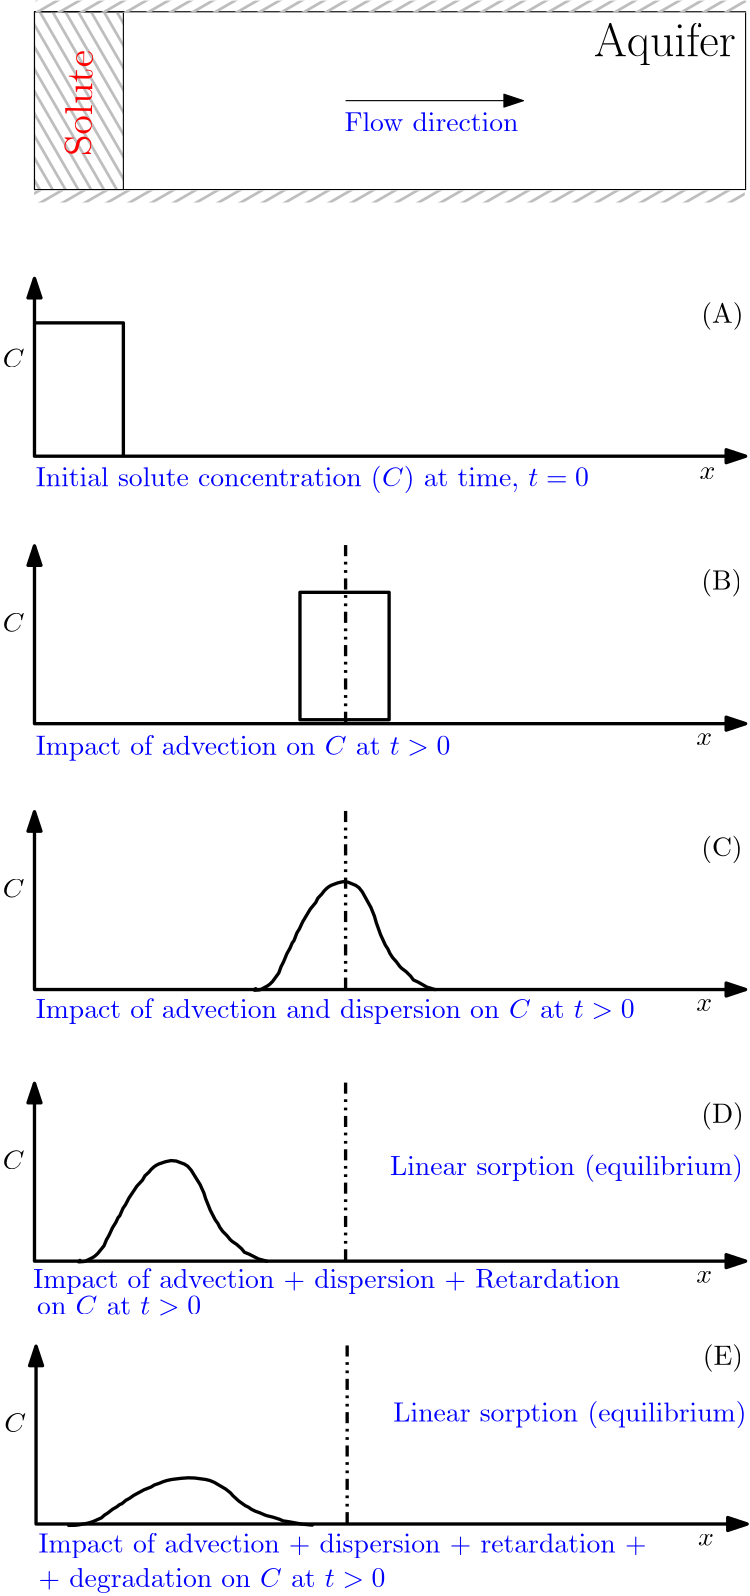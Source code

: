 <?xml version="1.0"?>
<!DOCTYPE ipe SYSTEM "ipe.dtd">
<ipe version="70212" creator="Ipe 7.2.13">
<info created="D:20200823115044" modified="D:20200823121126"/>
<ipestyle name="basic">
<symbol name="arrow/arc(spx)">
<path stroke="sym-stroke" fill="sym-stroke" pen="sym-pen">
0 0 m
-1 0.333 l
-1 -0.333 l
h
</path>
</symbol>
<symbol name="arrow/farc(spx)">
<path stroke="sym-stroke" fill="white" pen="sym-pen">
0 0 m
-1 0.333 l
-1 -0.333 l
h
</path>
</symbol>
<symbol name="arrow/ptarc(spx)">
<path stroke="sym-stroke" fill="sym-stroke" pen="sym-pen">
0 0 m
-1 0.333 l
-0.8 0 l
-1 -0.333 l
h
</path>
</symbol>
<symbol name="arrow/fptarc(spx)">
<path stroke="sym-stroke" fill="white" pen="sym-pen">
0 0 m
-1 0.333 l
-0.8 0 l
-1 -0.333 l
h
</path>
</symbol>
<symbol name="mark/circle(sx)" transformations="translations">
<path fill="sym-stroke">
0.6 0 0 0.6 0 0 e
0.4 0 0 0.4 0 0 e
</path>
</symbol>
<symbol name="mark/disk(sx)" transformations="translations">
<path fill="sym-stroke">
0.6 0 0 0.6 0 0 e
</path>
</symbol>
<symbol name="mark/fdisk(sfx)" transformations="translations">
<group>
<path fill="sym-fill">
0.5 0 0 0.5 0 0 e
</path>
<path fill="sym-stroke" fillrule="eofill">
0.6 0 0 0.6 0 0 e
0.4 0 0 0.4 0 0 e
</path>
</group>
</symbol>
<symbol name="mark/box(sx)" transformations="translations">
<path fill="sym-stroke" fillrule="eofill">
-0.6 -0.6 m
0.6 -0.6 l
0.6 0.6 l
-0.6 0.6 l
h
-0.4 -0.4 m
0.4 -0.4 l
0.4 0.4 l
-0.4 0.4 l
h
</path>
</symbol>
<symbol name="mark/square(sx)" transformations="translations">
<path fill="sym-stroke">
-0.6 -0.6 m
0.6 -0.6 l
0.6 0.6 l
-0.6 0.6 l
h
</path>
</symbol>
<symbol name="mark/fsquare(sfx)" transformations="translations">
<group>
<path fill="sym-fill">
-0.5 -0.5 m
0.5 -0.5 l
0.5 0.5 l
-0.5 0.5 l
h
</path>
<path fill="sym-stroke" fillrule="eofill">
-0.6 -0.6 m
0.6 -0.6 l
0.6 0.6 l
-0.6 0.6 l
h
-0.4 -0.4 m
0.4 -0.4 l
0.4 0.4 l
-0.4 0.4 l
h
</path>
</group>
</symbol>
<symbol name="mark/cross(sx)" transformations="translations">
<group>
<path fill="sym-stroke">
-0.43 -0.57 m
0.57 0.43 l
0.43 0.57 l
-0.57 -0.43 l
h
</path>
<path fill="sym-stroke">
-0.43 0.57 m
0.57 -0.43 l
0.43 -0.57 l
-0.57 0.43 l
h
</path>
</group>
</symbol>
<symbol name="arrow/fnormal(spx)">
<path stroke="sym-stroke" fill="white" pen="sym-pen">
0 0 m
-1 0.333 l
-1 -0.333 l
h
</path>
</symbol>
<symbol name="arrow/pointed(spx)">
<path stroke="sym-stroke" fill="sym-stroke" pen="sym-pen">
0 0 m
-1 0.333 l
-0.8 0 l
-1 -0.333 l
h
</path>
</symbol>
<symbol name="arrow/fpointed(spx)">
<path stroke="sym-stroke" fill="white" pen="sym-pen">
0 0 m
-1 0.333 l
-0.8 0 l
-1 -0.333 l
h
</path>
</symbol>
<symbol name="arrow/linear(spx)">
<path stroke="sym-stroke" pen="sym-pen">
-1 0.333 m
0 0 l
-1 -0.333 l
</path>
</symbol>
<symbol name="arrow/fdouble(spx)">
<path stroke="sym-stroke" fill="white" pen="sym-pen">
0 0 m
-1 0.333 l
-1 -0.333 l
h
-1 0 m
-2 0.333 l
-2 -0.333 l
h
</path>
</symbol>
<symbol name="arrow/double(spx)">
<path stroke="sym-stroke" fill="sym-stroke" pen="sym-pen">
0 0 m
-1 0.333 l
-1 -0.333 l
h
-1 0 m
-2 0.333 l
-2 -0.333 l
h
</path>
</symbol>
<pen name="heavier" value="0.8"/>
<pen name="fat" value="1.2"/>
<pen name="ultrafat" value="2"/>
<symbolsize name="large" value="5"/>
<symbolsize name="small" value="2"/>
<symbolsize name="tiny" value="1.1"/>
<arrowsize name="large" value="10"/>
<arrowsize name="small" value="5"/>
<arrowsize name="tiny" value="3"/>
<color name="red" value="1 0 0"/>
<color name="green" value="0 1 0"/>
<color name="blue" value="0 0 1"/>
<color name="yellow" value="1 1 0"/>
<color name="orange" value="1 0.647 0"/>
<color name="gold" value="1 0.843 0"/>
<color name="purple" value="0.627 0.125 0.941"/>
<color name="gray" value="0.745"/>
<color name="brown" value="0.647 0.165 0.165"/>
<color name="navy" value="0 0 0.502"/>
<color name="pink" value="1 0.753 0.796"/>
<color name="seagreen" value="0.18 0.545 0.341"/>
<color name="turquoise" value="0.251 0.878 0.816"/>
<color name="violet" value="0.933 0.51 0.933"/>
<color name="darkblue" value="0 0 0.545"/>
<color name="darkcyan" value="0 0.545 0.545"/>
<color name="darkgray" value="0.663"/>
<color name="darkgreen" value="0 0.392 0"/>
<color name="darkmagenta" value="0.545 0 0.545"/>
<color name="darkorange" value="1 0.549 0"/>
<color name="darkred" value="0.545 0 0"/>
<color name="lightblue" value="0.678 0.847 0.902"/>
<color name="lightcyan" value="0.878 1 1"/>
<color name="lightgray" value="0.827"/>
<color name="lightgreen" value="0.565 0.933 0.565"/>
<color name="lightyellow" value="1 1 0.878"/>
<dashstyle name="dashed" value="[4] 0"/>
<dashstyle name="dotted" value="[1 3] 0"/>
<dashstyle name="dash dotted" value="[4 2 1 2] 0"/>
<dashstyle name="dash dot dotted" value="[4 2 1 2 1 2] 0"/>
<textsize name="large" value="\large"/>
<textsize name="Large" value="\Large"/>
<textsize name="LARGE" value="\LARGE"/>
<textsize name="huge" value="\huge"/>
<textsize name="Huge" value="\Huge"/>
<textsize name="small" value="\small"/>
<textsize name="footnote" value="\footnotesize"/>
<textsize name="tiny" value="\tiny"/>
<textstyle name="center" begin="\begin{center}" end="\end{center}"/>
<textstyle name="itemize" begin="\begin{itemize}" end="\end{itemize}"/>
<textstyle name="item" begin="\begin{itemize}\item{}" end="\end{itemize}"/>
<gridsize name="4 pts" value="4"/>
<gridsize name="8 pts (~3 mm)" value="8"/>
<gridsize name="16 pts (~6 mm)" value="16"/>
<gridsize name="32 pts (~12 mm)" value="32"/>
<gridsize name="10 pts (~3.5 mm)" value="10"/>
<gridsize name="20 pts (~7 mm)" value="20"/>
<gridsize name="14 pts (~5 mm)" value="14"/>
<gridsize name="28 pts (~10 mm)" value="28"/>
<gridsize name="56 pts (~20 mm)" value="56"/>
<anglesize name="90 deg" value="90"/>
<anglesize name="60 deg" value="60"/>
<anglesize name="45 deg" value="45"/>
<anglesize name="30 deg" value="30"/>
<anglesize name="22.5 deg" value="22.5"/>
<opacity name="10%" value="0.1"/>
<opacity name="30%" value="0.3"/>
<opacity name="50%" value="0.5"/>
<opacity name="75%" value="0.75"/>
<tiling name="falling" angle="-60" step="4" width="1"/>
<tiling name="rising" angle="30" step="4" width="1"/>
</ipestyle>
<page>
<layer name="alpha"/>
<view layers="alpha" active="alpha"/>
<path layer="alpha" stroke="black">
128 768 m
128 704 l
384 704 l
384 768 l
h
</path>
<path stroke="black" fill="gray" fillrule="wind" tiling="falling">
128 768 m
128 704 l
160 704 l
160 768 l
h
</path>
<text matrix="1 0 0 1 89.2948 -176" transformations="translations" pos="240 928" stroke="black" type="label" width="51.213" height="11.954" depth="3.35" valign="baseline" size="LARGE">Aquifer</text>
<path stroke="black" fill="white" arrow="normal/normal">
240 736 m
304 736 l
</path>
<text matrix="0.0175342 0.999846 -0.999846 0.0175342 737.574 545.589" pos="160 592" stroke="red" type="label" width="38.239" height="9.963" depth="0" valign="baseline" size="Large">Solute</text>
<text matrix="1 0 0 1 -48.4266 116.969" transformations="translations" pos="288 608" stroke="blue" type="label" width="62.709" height="6.918" depth="0" valign="baseline">Flow direction</text>
<path matrix="1.00411 0 0 0.390499 -0.527587 467.183" fill="gray" tiling="rising">
128.379 780.673 m
128.379 769.498 l
383.178 769.498 l
383.178 780.673 l
h
</path>
<path matrix="1.00411 0 0 0.390499 -1.04944 398.839" fill="gray" tiling="rising">
128.379 780.673 m
128.379 769.498 l
383.178 769.498 l
383.178 780.673 l
h
</path>
<path stroke="black" pen="fat" arrow="normal/normal" rarrow="normal/normal">
128 672 m
128 608 l
384 608 l
</path>
<path stroke="black" pen="fat">
128 656 m
160 656 l
160 608 l
</path>
<path matrix="1 0 0 1 0.00021163 -96.2806" stroke="black" pen="fat" arrow="normal/normal" rarrow="normal/normal">
128 672 m
128 608 l
384 608 l
</path>
<path stroke="black" pen="fat">
223.571 513.14 m
223.571 558.988 l
255.664 558.988 l
255.664 513.14 l
h
</path>
<path stroke="black" dash="dash dot dotted" pen="fat">
240 512 m
240 576 l
</path>
<text matrix="1 0 0 1 -299.415 -16.0467" transformations="translations" pos="416 656" stroke="black" type="label" width="7.833" height="6.808" depth="0" valign="baseline" style="math">C</text>
<text matrix="1 0 0 1 -299.415 -111.181" transformations="translations" pos="416 656" stroke="black" type="label" width="7.833" height="6.808" depth="0" valign="baseline" style="math">C</text>
<text matrix="1 0 0 1 -14.3274 6.87715" transformations="translations" pos="381.745 592.8" stroke="black" type="label" width="5.694" height="4.289" depth="0" valign="baseline" style="math">x</text>
<text matrix="1 0 0 1 -15.4735 -88.8301" transformations="translations" pos="381.745 592.8" stroke="black" type="label" width="5.694" height="4.289" depth="0" valign="baseline" style="math">x</text>
<path matrix="1 0 0 1 0.00003903 -191.988" stroke="black" pen="fat" arrow="normal/normal" rarrow="normal/normal">
128 672 m
128 608 l
384 608 l
</path>
<path matrix="1 0 0 1 -0.0001726 -95.7073" stroke="black" dash="dash dot dotted" pen="fat">
240 512 m
240 576 l
</path>
<text matrix="1 0 0 1 -299.415 -206.888" transformations="translations" pos="416 656" stroke="black" type="label" width="7.833" height="6.808" depth="0" valign="baseline" style="math">C</text>
<text matrix="1 0 0 1 -15.4737 -184.537" transformations="translations" pos="381.745 592.8" stroke="black" type="label" width="5.694" height="4.289" depth="0" valign="baseline" style="math">x</text>
<path matrix="1.0241 0.0311194 -0.0310054 1.02035 6.94626 -16.6765" stroke="black" pen="fat" cap="1" join="1">
208.601 417.994 m
208.184 417.464 l
209.831 417.521 l
210.532 417.691 l
212.86 418.884 l
213.674 419.452 l
214.64 420.362 l
216.893 423.278 l
217.783 425.513 l
218.672 427.123 l
219.96 430.002 l
221.133 431.971 l
221.966 433.789 l
222.553 434.471 l
223.727 437.274 l
224.579 438.543 l
225.847 441.081 l
228.649 445.475 l
230.599 447.691 l
231.451 449.263 l
232.814 450.607 l
233.704 451.706 l
234.651 452.615 l
235.484 453.202 l
236.279 453.619 l
238.588 454.414 l
240.444 454.774 l
242.166 454.547 l
244.892 453.316 l
245.99 452.463 l
247.089 450.967 l
249.947 445.399 l
251.102 442.255 l
251.651 440.039 l
253.071 435.645 l
254.623 431.952 l
255.475 430.551 l
256.1 429.036 l
257.065 427.445 l
258.296 425.986 l
259.451 424.32 l
260.019 423.676 l
261.571 422.426 l
263.142 420.778 l
264.108 419.377 l
265.679 418.6 l
268.803 416.687 l
271.567 415.759 l
</path>
<path matrix="1 0 0 1 0.00001117 -289.772" stroke="black" pen="fat" arrow="normal/normal" rarrow="normal/normal">
128 672 m
128 608 l
384 608 l
</path>
<path matrix="1 0 0 1 -0.00020046 -193.491" stroke="black" dash="dash dot dotted" pen="fat">
240 512 m
240 576 l
</path>
<text matrix="1 0 0 1 -299.415 -304.672" transformations="translations" pos="416 656" stroke="black" type="label" width="7.833" height="6.808" depth="0" valign="baseline" style="math">C</text>
<text matrix="1 0 0 1 -15.4737 -282.321" transformations="translations" pos="381.745 592.8" stroke="black" type="label" width="5.694" height="4.289" depth="0" valign="baseline" style="math">x</text>
<path matrix="1.06819 0.0290291 -0.0323401 0.951809 -64.9641 -85.4136" stroke="black" pen="fat" cap="1" join="1">
208.601 417.994 m
208.184 417.464 l
209.831 417.521 l
210.532 417.691 l
212.86 418.884 l
213.674 419.452 l
214.64 420.362 l
216.893 423.278 l
217.783 425.513 l
218.672 427.123 l
219.96 430.002 l
221.133 431.971 l
221.966 433.789 l
222.553 434.471 l
223.727 437.274 l
224.579 438.543 l
225.847 441.081 l
228.649 445.475 l
230.599 447.691 l
231.451 449.263 l
232.814 450.607 l
233.704 451.706 l
234.651 452.615 l
235.484 453.202 l
236.279 453.619 l
238.588 454.414 l
240.444 454.774 l
242.166 454.547 l
244.892 453.316 l
245.99 452.463 l
247.089 450.967 l
249.947 445.399 l
251.102 442.255 l
251.651 440.039 l
253.071 435.645 l
254.623 431.952 l
255.475 430.551 l
256.1 429.036 l
257.065 427.445 l
258.296 425.986 l
259.451 424.32 l
260.019 423.676 l
261.571 422.426 l
263.142 420.778 l
264.108 419.377 l
265.679 418.6 l
268.803 416.687 l
271.567 415.759 l
</path>
<path matrix="1 0 0 1 0.56365 -384.403" stroke="black" pen="fat" arrow="normal/normal" rarrow="normal/normal">
128 672 m
128 608 l
384 608 l
</path>
<path matrix="1 0 0 1 0.563438 -288.122" stroke="black" dash="dash dot dotted" pen="fat">
240 512 m
240 576 l
</path>
<text matrix="1 0 0 1 -298.851 -399.303" transformations="translations" pos="416 656" stroke="black" type="label" width="7.833" height="6.808" depth="0" valign="baseline" style="math">C</text>
<text matrix="1 0 0 1 -14.9101 -376.952" transformations="translations" pos="381.745 592.8" stroke="black" type="label" width="5.694" height="4.289" depth="0" valign="baseline" style="math">x</text>
<path matrix="1.38215 0.0136458 -0.0418457 0.447422 -129.972 33.4688" stroke="black" pen="fat" cap="1" join="1">
208.601 417.994 m
208.184 417.464 l
209.831 417.521 l
210.532 417.691 l
212.86 418.884 l
213.674 419.452 l
214.64 420.362 l
216.893 423.278 l
217.783 425.513 l
218.672 427.123 l
219.96 430.002 l
221.133 431.971 l
221.966 433.789 l
222.553 434.471 l
223.727 437.274 l
224.579 438.543 l
225.847 441.081 l
228.649 445.475 l
230.599 447.691 l
231.451 449.263 l
232.814 450.607 l
233.704 451.706 l
234.651 452.615 l
235.484 453.202 l
236.279 453.619 l
238.588 454.414 l
240.444 454.774 l
242.166 454.547 l
244.892 453.316 l
245.99 452.463 l
247.089 450.967 l
249.947 445.399 l
251.102 442.255 l
251.651 440.039 l
253.071 435.645 l
254.623 431.952 l
255.475 430.551 l
256.1 429.036 l
257.065 427.445 l
258.296 425.986 l
259.451 424.32 l
260.019 423.676 l
261.571 422.426 l
263.142 420.778 l
264.108 419.377 l
265.679 418.6 l
268.803 416.687 l
271.567 415.759 l
</path>
<text matrix="1 0 0 1 -106.22 -278.172" transformations="translations" pos="234.686 683.916" stroke="blue" type="label" width="215.527" height="6.926" depth="1.93" valign="baseline">Impact of advection and dispersion on $C$ at $t&gt;0$</text>
<text matrix="1 0 0 1 -106.22 -183.384" transformations="translations" pos="234.686 683.916" stroke="blue" type="label" width="149.247" height="6.926" depth="1.93" valign="baseline">Impact of advection on $C$ at $t&gt;0$</text>
<text matrix="1 0 0 1 -106.22 -86.6906" transformations="translations" pos="234.686 683.916" stroke="blue" type="label" width="199.144" height="7.473" depth="2.49" valign="baseline">Initial solute concentration ($C$) at time,  $t=0$</text>
<text matrix="1 0 0 1 -107.172 -375.341" transformations="translations" pos="234.686 683.916" stroke="blue" type="label" width="211.457" height="6.926" depth="1.93" valign="baseline">Impact of advection + dispersion + Retardation</text>
<text matrix="1 0 0 1 -11.9081 -0.952644" transformations="translations" pos="140.851 300" stroke="blue" type="label" width="59.03" height="6.807" depth="0.39" valign="baseline">on $C$ at $t&gt;0$</text>
<text matrix="1 0 0 1 -20.1726 8.31219" transformations="translations" pos="276.126 340.964" stroke="blue" type="label" width="127.301" height="7.473" depth="2.49" valign="baseline">Linear sorption (equilibrium)</text>
<text matrix="1 0 0 1 -105.267 -470.606" transformations="translations" pos="234.686 683.916" stroke="blue" type="label" width="219.096" height="6.926" depth="1.93" valign="baseline">Impact of advection + dispersion + retardation +</text>
<text matrix="1 0 0 1 -11.4315 -99.0748" transformations="translations" pos="140.851 300" stroke="blue" type="label" width="124.922" height="6.926" depth="1.93" valign="baseline">+ degradation on $C$ at $t&gt;0$</text>
<text matrix="1 0 0 1 -18.9898 -80.4269" transformations="translations" pos="276.126 340.964" stroke="blue" type="label" width="127.301" height="7.473" depth="2.49" valign="baseline">Linear sorption (equilibrium)</text>
<text matrix="1 0 0 1 720 -64" transformations="translations" pos="-352 720" stroke="black" type="label" width="15.221" height="7.473" depth="2.49" valign="baseline">(A)</text>
<text matrix="1 0 0 1 720 -160" transformations="translations" pos="-352 720" stroke="black" type="label" width="14.806" height="7.473" depth="2.49" valign="baseline">(B)</text>
<text matrix="1 0 0 1 720 -256" transformations="translations" pos="-352 720" stroke="black" type="label" width="14.944" height="7.473" depth="2.49" valign="baseline">(C)</text>
<text matrix="1 0 0 1 720 -352" transformations="translations" pos="-352 720" stroke="black" type="label" width="15.359" height="7.473" depth="2.49" valign="baseline">(D)</text>
<text matrix="1 0 0 1 720.591 -439.096" transformations="translations" pos="-352 720" stroke="black" type="label" width="14.529" height="7.473" depth="2.49" valign="baseline">(E)</text>
</page>
</ipe>
